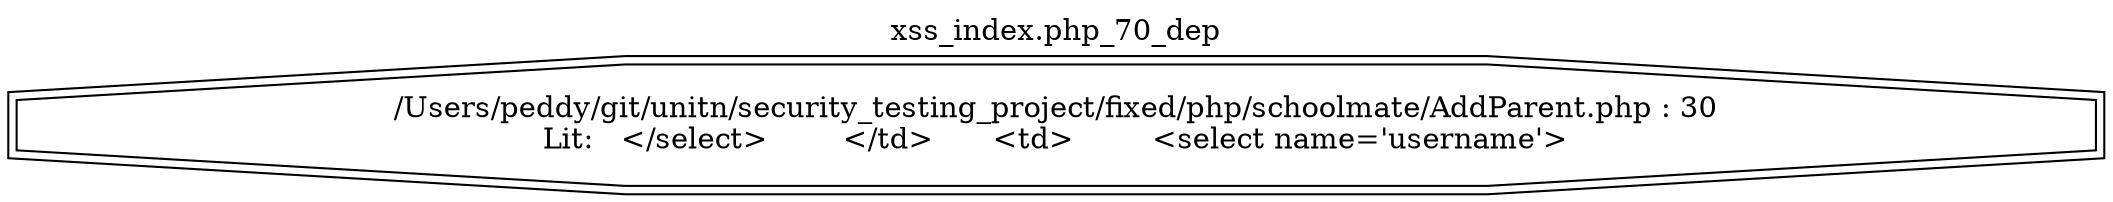 digraph cfg {
  label="xss_index.php_70_dep";
  labelloc=t;
  n1 [shape=doubleoctagon, label="/Users/peddy/git/unitn/security_testing_project/fixed/php/schoolmate/AddParent.php : 30\nLit:   </select>	</td>	<td>	 <select name='username'>\n"];
}
